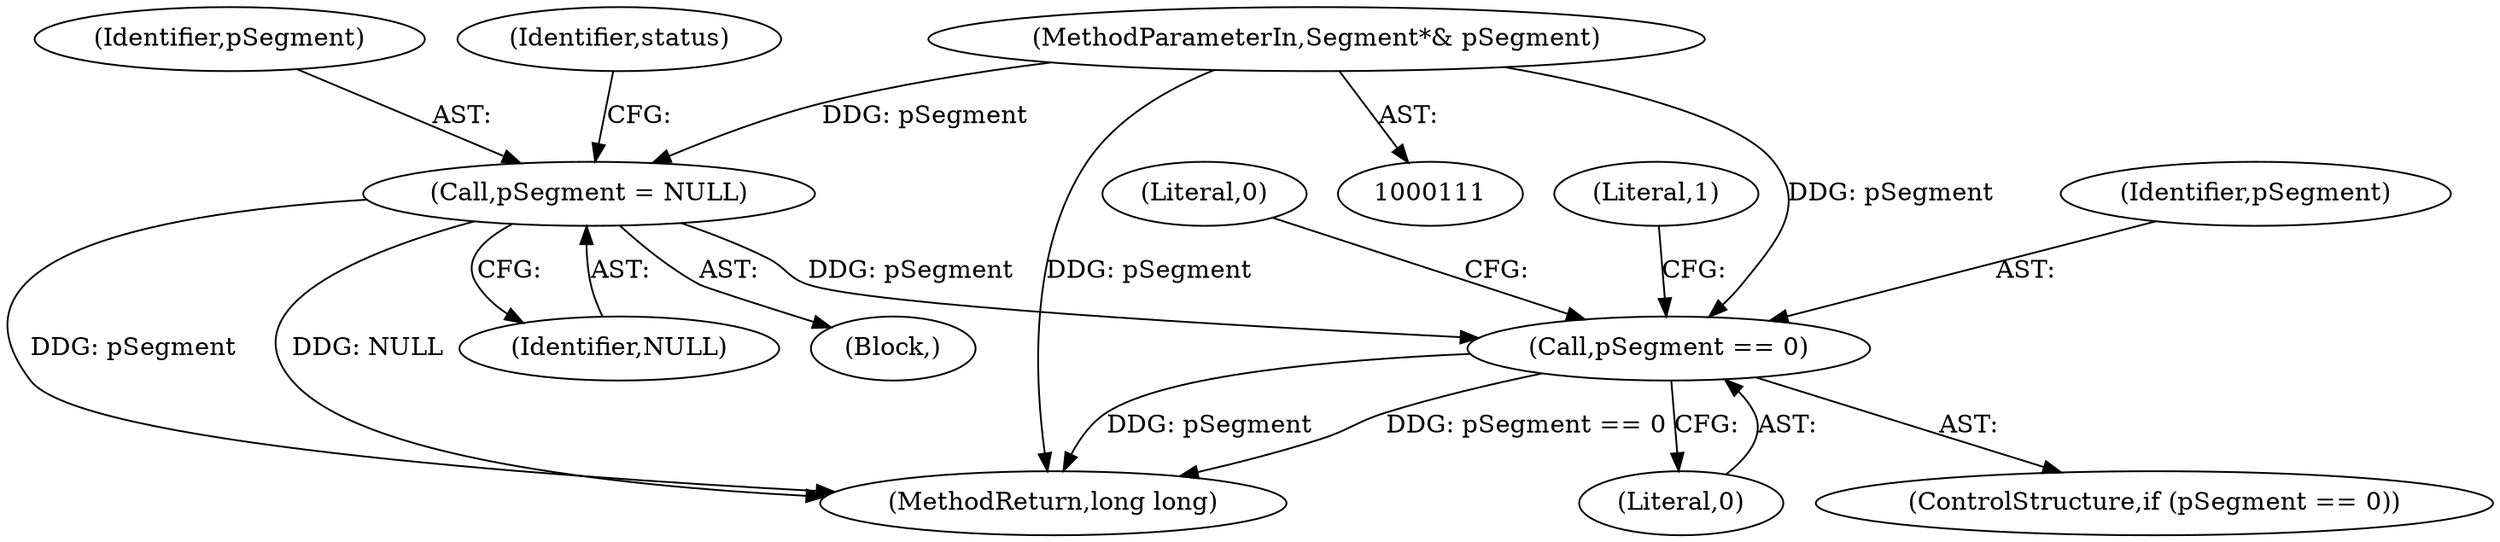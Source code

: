 digraph "0_Android_cc274e2abe8b2a6698a5c47d8aa4bb45f1f9538d_5@pointer" {
"1000114" [label="(MethodParameterIn,Segment*& pSegment)"];
"1000122" [label="(Call,pSegment = NULL)"];
"1000316" [label="(Call,pSegment == 0)"];
"1000321" [label="(Literal,1)"];
"1000115" [label="(Block,)"];
"1000129" [label="(Identifier,status)"];
"1000318" [label="(Literal,0)"];
"1000316" [label="(Call,pSegment == 0)"];
"1000122" [label="(Call,pSegment = NULL)"];
"1000124" [label="(Identifier,NULL)"];
"1000355" [label="(MethodReturn,long long)"];
"1000317" [label="(Identifier,pSegment)"];
"1000323" [label="(Literal,0)"];
"1000123" [label="(Identifier,pSegment)"];
"1000315" [label="(ControlStructure,if (pSegment == 0))"];
"1000114" [label="(MethodParameterIn,Segment*& pSegment)"];
"1000114" -> "1000111"  [label="AST: "];
"1000114" -> "1000355"  [label="DDG: pSegment"];
"1000114" -> "1000122"  [label="DDG: pSegment"];
"1000114" -> "1000316"  [label="DDG: pSegment"];
"1000122" -> "1000115"  [label="AST: "];
"1000122" -> "1000124"  [label="CFG: "];
"1000123" -> "1000122"  [label="AST: "];
"1000124" -> "1000122"  [label="AST: "];
"1000129" -> "1000122"  [label="CFG: "];
"1000122" -> "1000355"  [label="DDG: pSegment"];
"1000122" -> "1000355"  [label="DDG: NULL"];
"1000122" -> "1000316"  [label="DDG: pSegment"];
"1000316" -> "1000315"  [label="AST: "];
"1000316" -> "1000318"  [label="CFG: "];
"1000317" -> "1000316"  [label="AST: "];
"1000318" -> "1000316"  [label="AST: "];
"1000321" -> "1000316"  [label="CFG: "];
"1000323" -> "1000316"  [label="CFG: "];
"1000316" -> "1000355"  [label="DDG: pSegment == 0"];
"1000316" -> "1000355"  [label="DDG: pSegment"];
}
